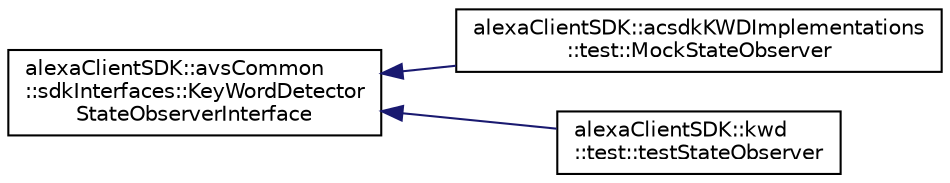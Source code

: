 digraph "Graphical Class Hierarchy"
{
  edge [fontname="Helvetica",fontsize="10",labelfontname="Helvetica",labelfontsize="10"];
  node [fontname="Helvetica",fontsize="10",shape=record];
  rankdir="LR";
  Node0 [label="alexaClientSDK::avsCommon\l::sdkInterfaces::KeyWordDetector\lStateObserverInterface",height=0.2,width=0.4,color="black", fillcolor="white", style="filled",URL="$classalexa_client_s_d_k_1_1avs_common_1_1sdk_interfaces_1_1_key_word_detector_state_observer_interface.html"];
  Node0 -> Node1 [dir="back",color="midnightblue",fontsize="10",style="solid",fontname="Helvetica"];
  Node1 [label="alexaClientSDK::acsdkKWDImplementations\l::test::MockStateObserver",height=0.2,width=0.4,color="black", fillcolor="white", style="filled",URL="$classalexa_client_s_d_k_1_1acsdk_k_w_d_implementations_1_1test_1_1_mock_state_observer.html",tooltip="A test observer that mocks out the KeyWordDetectorStateObserverInterface#onStateChanged() call..."];
  Node0 -> Node2 [dir="back",color="midnightblue",fontsize="10",style="solid",fontname="Helvetica"];
  Node2 [label="alexaClientSDK::kwd\l::test::testStateObserver",height=0.2,width=0.4,color="black", fillcolor="white", style="filled",URL="$classalexa_client_s_d_k_1_1kwd_1_1test_1_1test_state_observer.html",tooltip="A test observer that mocks out the KeyWordDetectorStateObserverInterface#onStateChanged() call..."];
}
